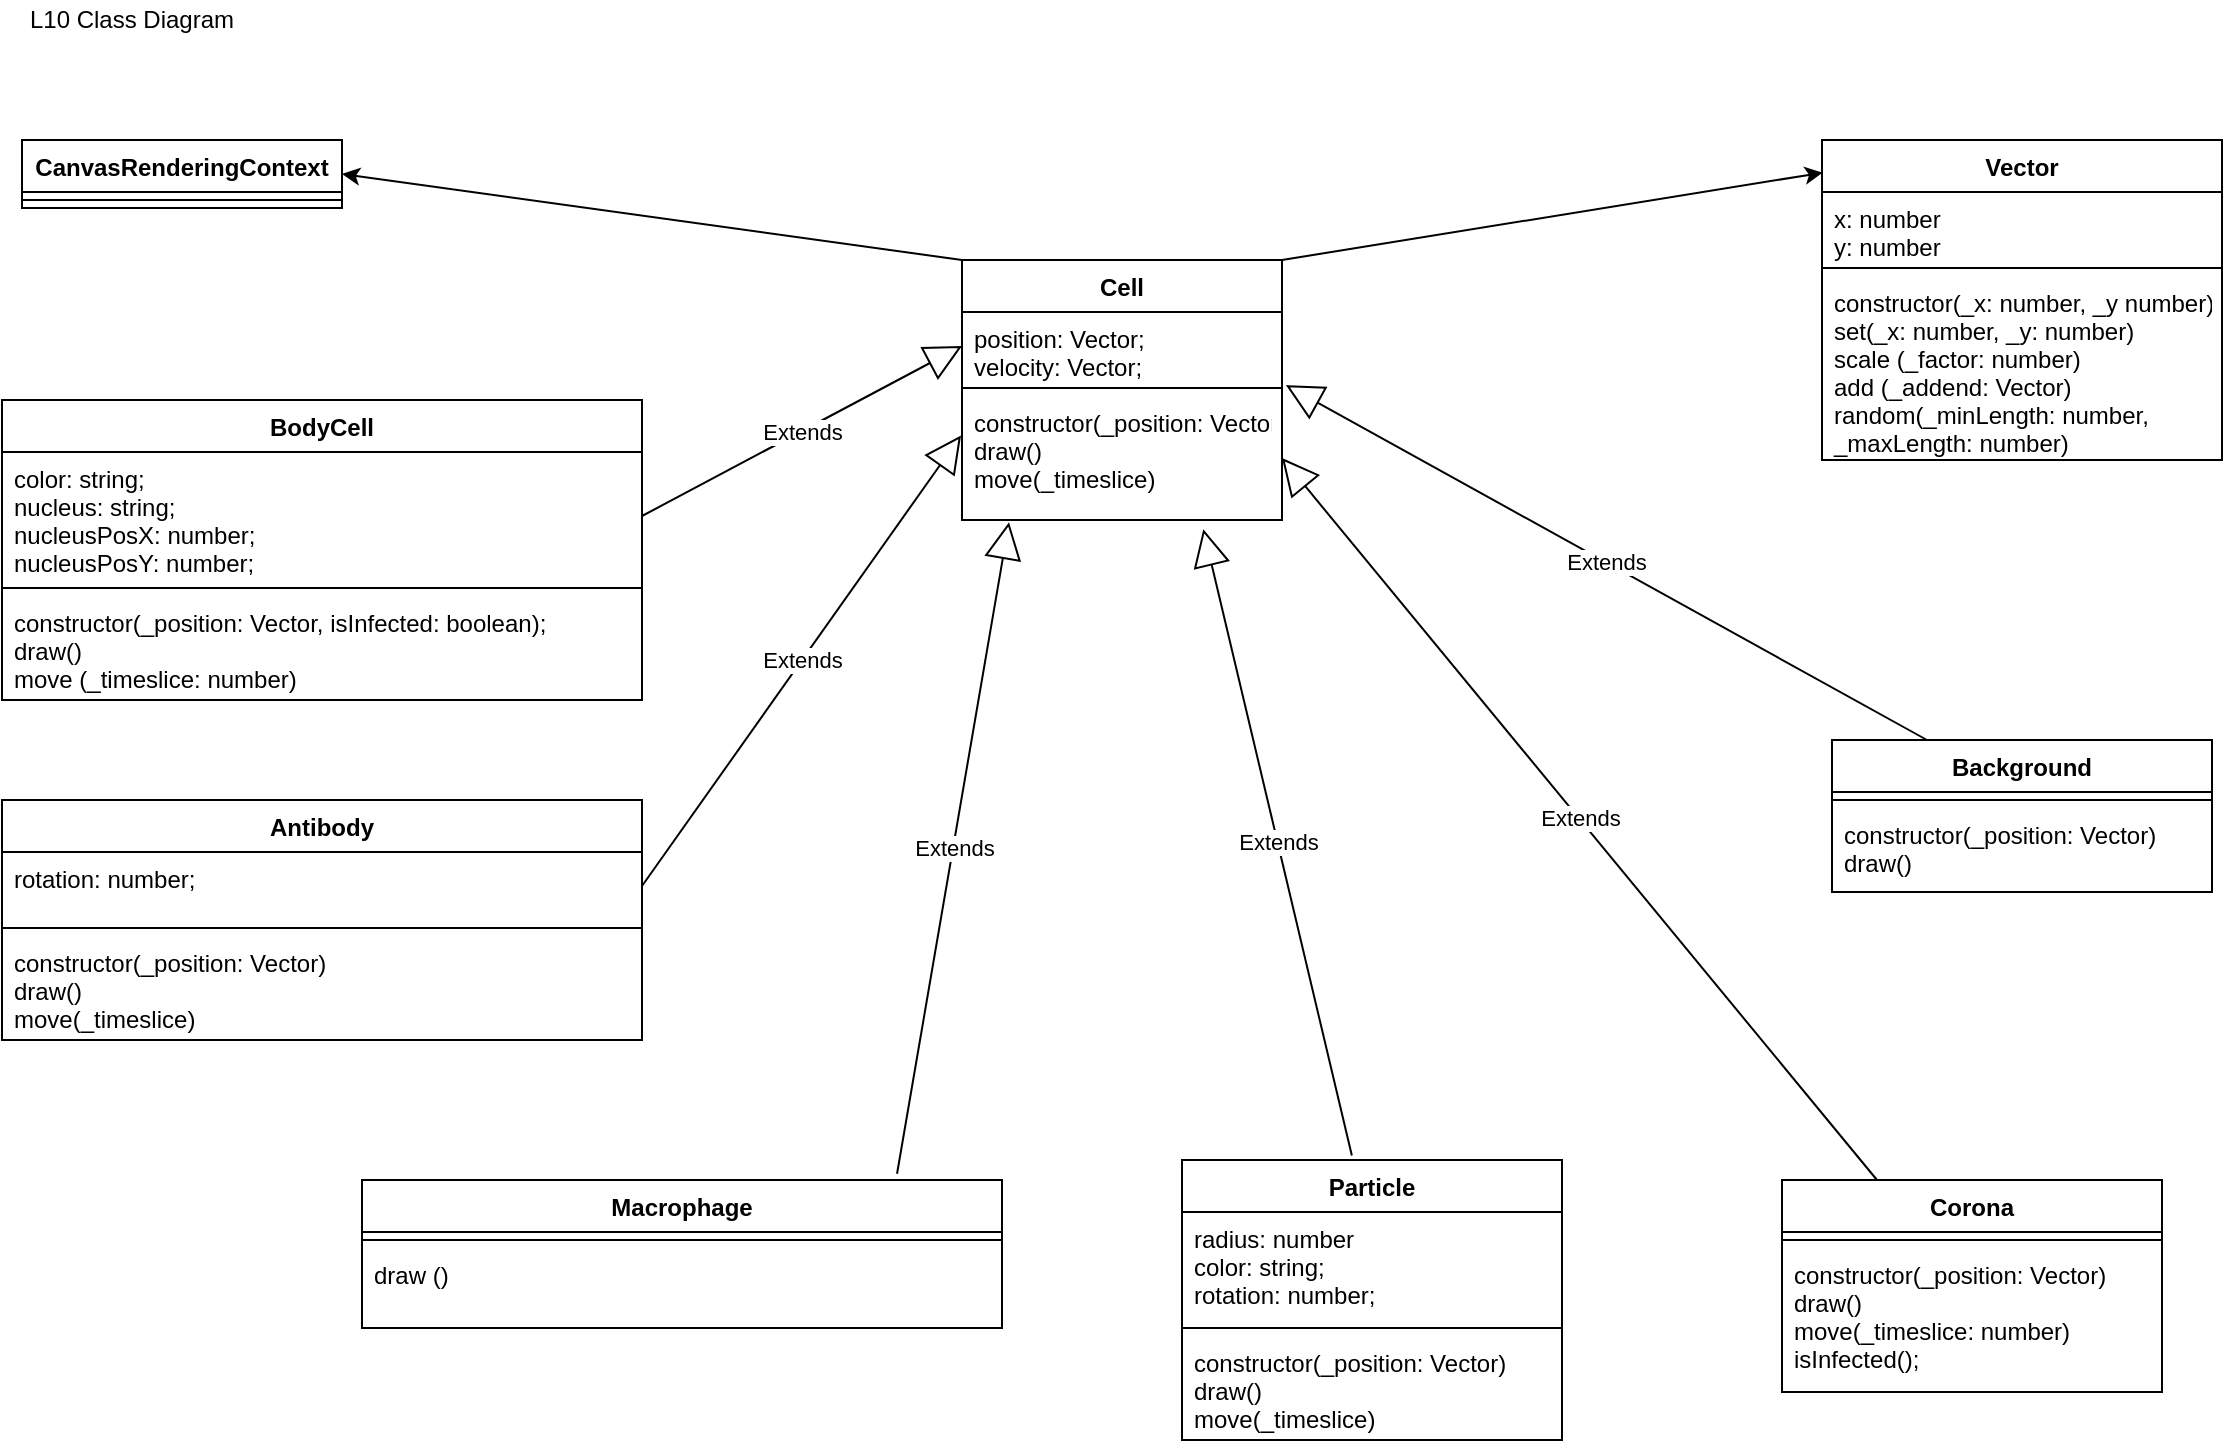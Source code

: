 <mxfile version="13.3.1" type="device"><diagram id="trz45pBPM-zzbVZ8m-UH" name="Page-1"><mxGraphModel dx="1024" dy="592" grid="1" gridSize="10" guides="1" tooltips="1" connect="1" arrows="1" fold="1" page="1" pageScale="1" pageWidth="1169" pageHeight="827" math="0" shadow="0"><root><mxCell id="0"/><mxCell id="1" parent="0"/><mxCell id="1Zk7m2IyA7rpyMyj1JW2-1" value="L10 Class Diagram" style="text;html=1;strokeColor=none;fillColor=none;align=center;verticalAlign=middle;whiteSpace=wrap;rounded=0;" parent="1" vertex="1"><mxGeometry x="40" y="20" width="110" height="20" as="geometry"/></mxCell><mxCell id="1Zk7m2IyA7rpyMyj1JW2-14" value="CanvasRenderingContext" style="swimlane;fontStyle=1;align=center;verticalAlign=top;childLayout=stackLayout;horizontal=1;startSize=26;horizontalStack=0;resizeParent=1;resizeParentMax=0;resizeLast=0;collapsible=1;marginBottom=0;" parent="1" vertex="1"><mxGeometry x="40" y="90" width="160" height="34" as="geometry"/></mxCell><mxCell id="1Zk7m2IyA7rpyMyj1JW2-15" value="" style="line;strokeWidth=1;fillColor=none;align=left;verticalAlign=middle;spacingTop=-1;spacingLeft=3;spacingRight=3;rotatable=0;labelPosition=right;points=[];portConstraint=eastwest;" parent="1Zk7m2IyA7rpyMyj1JW2-14" vertex="1"><mxGeometry y="26" width="160" height="8" as="geometry"/></mxCell><mxCell id="1Zk7m2IyA7rpyMyj1JW2-10" value="Vector" style="swimlane;fontStyle=1;align=center;verticalAlign=top;childLayout=stackLayout;horizontal=1;startSize=26;horizontalStack=0;resizeParent=1;resizeParentMax=0;resizeLast=0;collapsible=1;marginBottom=0;" parent="1" vertex="1"><mxGeometry x="940" y="90" width="200" height="160" as="geometry"/></mxCell><mxCell id="1Zk7m2IyA7rpyMyj1JW2-11" value="x: number&#10;y: number" style="text;strokeColor=none;fillColor=none;align=left;verticalAlign=top;spacingLeft=4;spacingRight=4;overflow=hidden;rotatable=0;points=[[0,0.5],[1,0.5]];portConstraint=eastwest;" parent="1Zk7m2IyA7rpyMyj1JW2-10" vertex="1"><mxGeometry y="26" width="200" height="34" as="geometry"/></mxCell><mxCell id="1Zk7m2IyA7rpyMyj1JW2-12" value="" style="line;strokeWidth=1;fillColor=none;align=left;verticalAlign=middle;spacingTop=-1;spacingLeft=3;spacingRight=3;rotatable=0;labelPosition=right;points=[];portConstraint=eastwest;" parent="1Zk7m2IyA7rpyMyj1JW2-10" vertex="1"><mxGeometry y="60" width="200" height="8" as="geometry"/></mxCell><mxCell id="1Zk7m2IyA7rpyMyj1JW2-13" value="constructor(_x: number, _y number)&#10;set(_x: number, _y: number)&#10;scale (_factor: number)&#10;add (_addend: Vector)&#10;random(_minLength: number, &#10;_maxLength: number)" style="text;strokeColor=none;fillColor=none;align=left;verticalAlign=top;spacingLeft=4;spacingRight=4;overflow=hidden;rotatable=0;points=[[0,0.5],[1,0.5]];portConstraint=eastwest;" parent="1Zk7m2IyA7rpyMyj1JW2-10" vertex="1"><mxGeometry y="68" width="200" height="92" as="geometry"/></mxCell><mxCell id="1Zk7m2IyA7rpyMyj1JW2-28" value="Background" style="swimlane;fontStyle=1;align=center;verticalAlign=top;childLayout=stackLayout;horizontal=1;startSize=26;horizontalStack=0;resizeParent=1;resizeParentMax=0;resizeLast=0;collapsible=1;marginBottom=0;" parent="1" vertex="1"><mxGeometry x="945" y="390" width="190" height="76" as="geometry"/></mxCell><mxCell id="1Zk7m2IyA7rpyMyj1JW2-30" value="" style="line;strokeWidth=1;fillColor=none;align=left;verticalAlign=middle;spacingTop=-1;spacingLeft=3;spacingRight=3;rotatable=0;labelPosition=right;points=[];portConstraint=eastwest;" parent="1Zk7m2IyA7rpyMyj1JW2-28" vertex="1"><mxGeometry y="26" width="190" height="8" as="geometry"/></mxCell><mxCell id="1Zk7m2IyA7rpyMyj1JW2-31" value="constructor(_position: Vector)&#10;draw()" style="text;strokeColor=none;fillColor=none;align=left;verticalAlign=top;spacingLeft=4;spacingRight=4;overflow=hidden;rotatable=0;points=[[0,0.5],[1,0.5]];portConstraint=eastwest;" parent="1Zk7m2IyA7rpyMyj1JW2-28" vertex="1"><mxGeometry y="34" width="190" height="42" as="geometry"/></mxCell><mxCell id="1Zk7m2IyA7rpyMyj1JW2-6" value="Corona" style="swimlane;fontStyle=1;align=center;verticalAlign=top;childLayout=stackLayout;horizontal=1;startSize=26;horizontalStack=0;resizeParent=1;resizeParentMax=0;resizeLast=0;collapsible=1;marginBottom=0;" parent="1" vertex="1"><mxGeometry x="920" y="610" width="190" height="106" as="geometry"/></mxCell><mxCell id="1Zk7m2IyA7rpyMyj1JW2-8" value="" style="line;strokeWidth=1;fillColor=none;align=left;verticalAlign=middle;spacingTop=-1;spacingLeft=3;spacingRight=3;rotatable=0;labelPosition=right;points=[];portConstraint=eastwest;" parent="1Zk7m2IyA7rpyMyj1JW2-6" vertex="1"><mxGeometry y="26" width="190" height="8" as="geometry"/></mxCell><mxCell id="1Zk7m2IyA7rpyMyj1JW2-9" value="constructor(_position: Vector)&#10;draw()&#10;move(_timeslice: number)&#10;isInfected();" style="text;strokeColor=none;fillColor=none;align=left;verticalAlign=top;spacingLeft=4;spacingRight=4;overflow=hidden;rotatable=0;points=[[0,0.5],[1,0.5]];portConstraint=eastwest;" parent="1Zk7m2IyA7rpyMyj1JW2-6" vertex="1"><mxGeometry y="34" width="190" height="72" as="geometry"/></mxCell><mxCell id="1Zk7m2IyA7rpyMyj1JW2-20" value="Particle" style="swimlane;fontStyle=1;align=center;verticalAlign=top;childLayout=stackLayout;horizontal=1;startSize=26;horizontalStack=0;resizeParent=1;resizeParentMax=0;resizeLast=0;collapsible=1;marginBottom=0;" parent="1" vertex="1"><mxGeometry x="620" y="600" width="190" height="140" as="geometry"/></mxCell><mxCell id="1Zk7m2IyA7rpyMyj1JW2-21" value="radius: number&#10;color: string; &#10;rotation: number;" style="text;strokeColor=none;fillColor=none;align=left;verticalAlign=top;spacingLeft=4;spacingRight=4;overflow=hidden;rotatable=0;points=[[0,0.5],[1,0.5]];portConstraint=eastwest;" parent="1Zk7m2IyA7rpyMyj1JW2-20" vertex="1"><mxGeometry y="26" width="190" height="54" as="geometry"/></mxCell><mxCell id="1Zk7m2IyA7rpyMyj1JW2-22" value="" style="line;strokeWidth=1;fillColor=none;align=left;verticalAlign=middle;spacingTop=-1;spacingLeft=3;spacingRight=3;rotatable=0;labelPosition=right;points=[];portConstraint=eastwest;" parent="1Zk7m2IyA7rpyMyj1JW2-20" vertex="1"><mxGeometry y="80" width="190" height="8" as="geometry"/></mxCell><mxCell id="1Zk7m2IyA7rpyMyj1JW2-23" value="constructor(_position: Vector)&#10;draw()&#10;move(_timeslice)" style="text;strokeColor=none;fillColor=none;align=left;verticalAlign=top;spacingLeft=4;spacingRight=4;overflow=hidden;rotatable=0;points=[[0,0.5],[1,0.5]];portConstraint=eastwest;" parent="1Zk7m2IyA7rpyMyj1JW2-20" vertex="1"><mxGeometry y="88" width="190" height="52" as="geometry"/></mxCell><mxCell id="1Zk7m2IyA7rpyMyj1JW2-24" value="Macrophage" style="swimlane;fontStyle=1;align=center;verticalAlign=top;childLayout=stackLayout;horizontal=1;startSize=26;horizontalStack=0;resizeParent=1;resizeParentMax=0;resizeLast=0;collapsible=1;marginBottom=0;" parent="1" vertex="1"><mxGeometry x="210" y="610" width="320" height="74" as="geometry"/></mxCell><mxCell id="1Zk7m2IyA7rpyMyj1JW2-26" value="" style="line;strokeWidth=1;fillColor=none;align=left;verticalAlign=middle;spacingTop=-1;spacingLeft=3;spacingRight=3;rotatable=0;labelPosition=right;points=[];portConstraint=eastwest;" parent="1Zk7m2IyA7rpyMyj1JW2-24" vertex="1"><mxGeometry y="26" width="320" height="8" as="geometry"/></mxCell><mxCell id="1Zk7m2IyA7rpyMyj1JW2-27" value="draw ()" style="text;strokeColor=none;fillColor=none;align=left;verticalAlign=top;spacingLeft=4;spacingRight=4;overflow=hidden;rotatable=0;points=[[0,0.5],[1,0.5]];portConstraint=eastwest;" parent="1Zk7m2IyA7rpyMyj1JW2-24" vertex="1"><mxGeometry y="34" width="320" height="40" as="geometry"/></mxCell><mxCell id="1Zk7m2IyA7rpyMyj1JW2-16" value="Antibody" style="swimlane;fontStyle=1;align=center;verticalAlign=top;childLayout=stackLayout;horizontal=1;startSize=26;horizontalStack=0;resizeParent=1;resizeParentMax=0;resizeLast=0;collapsible=1;marginBottom=0;" parent="1" vertex="1"><mxGeometry x="30" y="420" width="320" height="120" as="geometry"/></mxCell><mxCell id="1Zk7m2IyA7rpyMyj1JW2-17" value="rotation: number;" style="text;strokeColor=none;fillColor=none;align=left;verticalAlign=top;spacingLeft=4;spacingRight=4;overflow=hidden;rotatable=0;points=[[0,0.5],[1,0.5]];portConstraint=eastwest;" parent="1Zk7m2IyA7rpyMyj1JW2-16" vertex="1"><mxGeometry y="26" width="320" height="34" as="geometry"/></mxCell><mxCell id="1Zk7m2IyA7rpyMyj1JW2-18" value="" style="line;strokeWidth=1;fillColor=none;align=left;verticalAlign=middle;spacingTop=-1;spacingLeft=3;spacingRight=3;rotatable=0;labelPosition=right;points=[];portConstraint=eastwest;" parent="1Zk7m2IyA7rpyMyj1JW2-16" vertex="1"><mxGeometry y="60" width="320" height="8" as="geometry"/></mxCell><mxCell id="1Zk7m2IyA7rpyMyj1JW2-19" value="constructor(_position: Vector)&#10;draw()&#10;move(_timeslice)" style="text;strokeColor=none;fillColor=none;align=left;verticalAlign=top;spacingLeft=4;spacingRight=4;overflow=hidden;rotatable=0;points=[[0,0.5],[1,0.5]];portConstraint=eastwest;" parent="1Zk7m2IyA7rpyMyj1JW2-16" vertex="1"><mxGeometry y="68" width="320" height="52" as="geometry"/></mxCell><mxCell id="1Zk7m2IyA7rpyMyj1JW2-2" value="BodyCell" style="swimlane;fontStyle=1;align=center;verticalAlign=top;childLayout=stackLayout;horizontal=1;startSize=26;horizontalStack=0;resizeParent=1;resizeParentMax=0;resizeLast=0;collapsible=1;marginBottom=0;" parent="1" vertex="1"><mxGeometry x="30" y="220" width="320" height="150" as="geometry"/></mxCell><mxCell id="1Zk7m2IyA7rpyMyj1JW2-3" value="color: string; &#10;nucleus: string;&#10;nucleusPosX: number; &#10;nucleusPosY: number;" style="text;strokeColor=none;fillColor=none;align=left;verticalAlign=top;spacingLeft=4;spacingRight=4;overflow=hidden;rotatable=0;points=[[0,0.5],[1,0.5]];portConstraint=eastwest;" parent="1Zk7m2IyA7rpyMyj1JW2-2" vertex="1"><mxGeometry y="26" width="320" height="64" as="geometry"/></mxCell><mxCell id="1Zk7m2IyA7rpyMyj1JW2-4" value="" style="line;strokeWidth=1;fillColor=none;align=left;verticalAlign=middle;spacingTop=-1;spacingLeft=3;spacingRight=3;rotatable=0;labelPosition=right;points=[];portConstraint=eastwest;" parent="1Zk7m2IyA7rpyMyj1JW2-2" vertex="1"><mxGeometry y="90" width="320" height="8" as="geometry"/></mxCell><mxCell id="1Zk7m2IyA7rpyMyj1JW2-5" value="constructor(_position: Vector, isInfected: boolean);&#10;draw()&#10;move (_timeslice: number)" style="text;strokeColor=none;fillColor=none;align=left;verticalAlign=top;spacingLeft=4;spacingRight=4;overflow=hidden;rotatable=0;points=[[0,0.5],[1,0.5]];portConstraint=eastwest;" parent="1Zk7m2IyA7rpyMyj1JW2-2" vertex="1"><mxGeometry y="98" width="320" height="52" as="geometry"/></mxCell><mxCell id="1Zk7m2IyA7rpyMyj1JW2-32" value="Cell" style="swimlane;fontStyle=1;align=center;verticalAlign=top;childLayout=stackLayout;horizontal=1;startSize=26;horizontalStack=0;resizeParent=1;resizeParentMax=0;resizeLast=0;collapsible=1;marginBottom=0;" parent="1" vertex="1"><mxGeometry x="510" y="150" width="160" height="130" as="geometry"/></mxCell><mxCell id="1Zk7m2IyA7rpyMyj1JW2-33" value="position: Vector; &#10;velocity: Vector; " style="text;strokeColor=none;fillColor=none;align=left;verticalAlign=top;spacingLeft=4;spacingRight=4;overflow=hidden;rotatable=0;points=[[0,0.5],[1,0.5]];portConstraint=eastwest;" parent="1Zk7m2IyA7rpyMyj1JW2-32" vertex="1"><mxGeometry y="26" width="160" height="34" as="geometry"/></mxCell><mxCell id="1Zk7m2IyA7rpyMyj1JW2-34" value="" style="line;strokeWidth=1;fillColor=none;align=left;verticalAlign=middle;spacingTop=-1;spacingLeft=3;spacingRight=3;rotatable=0;labelPosition=right;points=[];portConstraint=eastwest;" parent="1Zk7m2IyA7rpyMyj1JW2-32" vertex="1"><mxGeometry y="60" width="160" height="8" as="geometry"/></mxCell><mxCell id="1Zk7m2IyA7rpyMyj1JW2-35" value="constructor(_position: Vector)&#10;draw()&#10;move(_timeslice)" style="text;strokeColor=none;fillColor=none;align=left;verticalAlign=top;spacingLeft=4;spacingRight=4;overflow=hidden;rotatable=0;points=[[0,0.5],[1,0.5]];portConstraint=eastwest;" parent="1Zk7m2IyA7rpyMyj1JW2-32" vertex="1"><mxGeometry y="68" width="160" height="62" as="geometry"/></mxCell><mxCell id="1Zk7m2IyA7rpyMyj1JW2-36" value="Extends" style="endArrow=block;endSize=16;endFill=0;html=1;exitX=0.836;exitY=-0.042;exitDx=0;exitDy=0;exitPerimeter=0;entryX=0.147;entryY=1.018;entryDx=0;entryDy=0;entryPerimeter=0;" parent="1" source="1Zk7m2IyA7rpyMyj1JW2-24" target="1Zk7m2IyA7rpyMyj1JW2-35" edge="1"><mxGeometry width="160" relative="1" as="geometry"><mxPoint x="560" y="500" as="sourcePoint"/><mxPoint x="720" y="500" as="targetPoint"/></mxGeometry></mxCell><mxCell id="1Zk7m2IyA7rpyMyj1JW2-37" value="Extends" style="endArrow=block;endSize=16;endFill=0;html=1;exitX=1;exitY=0.5;exitDx=0;exitDy=0;entryX=-0.003;entryY=0.318;entryDx=0;entryDy=0;entryPerimeter=0;" parent="1" source="1Zk7m2IyA7rpyMyj1JW2-17" target="1Zk7m2IyA7rpyMyj1JW2-35" edge="1"><mxGeometry width="160" relative="1" as="geometry"><mxPoint x="560" y="500" as="sourcePoint"/><mxPoint x="500" y="240" as="targetPoint"/></mxGeometry></mxCell><mxCell id="1Zk7m2IyA7rpyMyj1JW2-38" value="Extends" style="endArrow=block;endSize=16;endFill=0;html=1;exitX=1;exitY=0.5;exitDx=0;exitDy=0;entryX=0;entryY=0.5;entryDx=0;entryDy=0;" parent="1" source="1Zk7m2IyA7rpyMyj1JW2-3" target="1Zk7m2IyA7rpyMyj1JW2-33" edge="1"><mxGeometry width="160" relative="1" as="geometry"><mxPoint x="560" y="500" as="sourcePoint"/><mxPoint x="720" y="500" as="targetPoint"/></mxGeometry></mxCell><mxCell id="1Zk7m2IyA7rpyMyj1JW2-39" value="Extends" style="endArrow=block;endSize=16;endFill=0;html=1;exitX=0.447;exitY=-0.016;exitDx=0;exitDy=0;exitPerimeter=0;entryX=0.754;entryY=1.074;entryDx=0;entryDy=0;entryPerimeter=0;" parent="1" source="1Zk7m2IyA7rpyMyj1JW2-20" target="1Zk7m2IyA7rpyMyj1JW2-35" edge="1"><mxGeometry width="160" relative="1" as="geometry"><mxPoint x="630" y="430" as="sourcePoint"/><mxPoint x="790" y="430" as="targetPoint"/></mxGeometry></mxCell><mxCell id="1Zk7m2IyA7rpyMyj1JW2-40" value="Extends" style="endArrow=block;endSize=16;endFill=0;html=1;exitX=0.25;exitY=0;exitDx=0;exitDy=0;entryX=1;entryY=0.5;entryDx=0;entryDy=0;" parent="1" source="1Zk7m2IyA7rpyMyj1JW2-6" target="1Zk7m2IyA7rpyMyj1JW2-35" edge="1"><mxGeometry width="160" relative="1" as="geometry"><mxPoint x="810" y="400" as="sourcePoint"/><mxPoint x="970" y="400" as="targetPoint"/></mxGeometry></mxCell><mxCell id="1Zk7m2IyA7rpyMyj1JW2-41" value="Extends" style="endArrow=block;endSize=16;endFill=0;html=1;exitX=0.25;exitY=0;exitDx=0;exitDy=0;entryX=1.012;entryY=-0.088;entryDx=0;entryDy=0;entryPerimeter=0;" parent="1" source="1Zk7m2IyA7rpyMyj1JW2-28" target="1Zk7m2IyA7rpyMyj1JW2-35" edge="1"><mxGeometry width="160" relative="1" as="geometry"><mxPoint x="900" y="300" as="sourcePoint"/><mxPoint x="1060" y="300" as="targetPoint"/></mxGeometry></mxCell><mxCell id="1Zk7m2IyA7rpyMyj1JW2-42" value="" style="endArrow=classic;html=1;exitX=0;exitY=0;exitDx=0;exitDy=0;entryX=1;entryY=0.5;entryDx=0;entryDy=0;" parent="1" source="1Zk7m2IyA7rpyMyj1JW2-32" target="1Zk7m2IyA7rpyMyj1JW2-14" edge="1"><mxGeometry width="50" height="50" relative="1" as="geometry"><mxPoint x="350" y="180" as="sourcePoint"/><mxPoint x="400" y="130" as="targetPoint"/></mxGeometry></mxCell><mxCell id="1Zk7m2IyA7rpyMyj1JW2-43" value="" style="endArrow=classic;html=1;exitX=1;exitY=0;exitDx=0;exitDy=0;entryX=0.002;entryY=0.102;entryDx=0;entryDy=0;entryPerimeter=0;" parent="1" source="1Zk7m2IyA7rpyMyj1JW2-32" target="1Zk7m2IyA7rpyMyj1JW2-10" edge="1"><mxGeometry width="50" height="50" relative="1" as="geometry"><mxPoint x="740" y="170" as="sourcePoint"/><mxPoint x="790" y="120" as="targetPoint"/></mxGeometry></mxCell></root></mxGraphModel></diagram></mxfile>